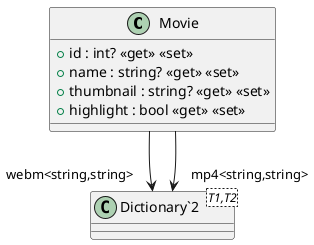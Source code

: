 @startuml
class Movie {
    + id : int? <<get>> <<set>>
    + name : string? <<get>> <<set>>
    + thumbnail : string? <<get>> <<set>>
    + highlight : bool <<get>> <<set>>
}
class "Dictionary`2"<T1,T2> {
}
Movie --> "webm<string,string>" "Dictionary`2"
Movie --> "mp4<string,string>" "Dictionary`2"
@enduml
